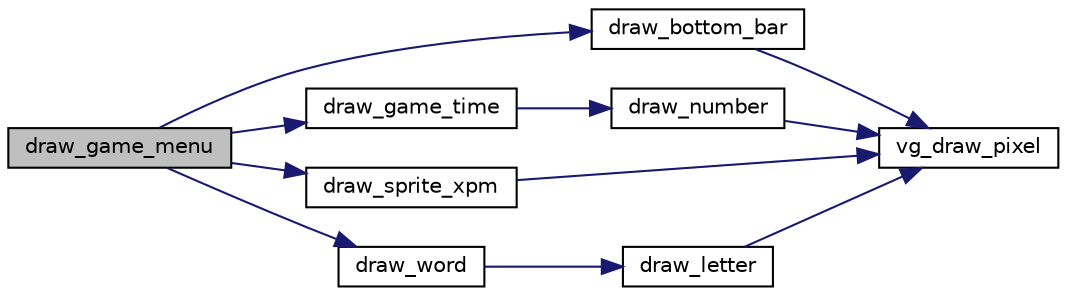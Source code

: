 digraph "draw_game_menu"
{
 // LATEX_PDF_SIZE
  edge [fontname="Helvetica",fontsize="10",labelfontname="Helvetica",labelfontsize="10"];
  node [fontname="Helvetica",fontsize="10",shape=record];
  rankdir="LR";
  Node1 [label="draw_game_menu",height=0.2,width=0.4,color="black", fillcolor="grey75", style="filled", fontcolor="black",tooltip="Draws the game menu on the screen."];
  Node1 -> Node2 [color="midnightblue",fontsize="10",style="solid",fontname="Helvetica"];
  Node2 [label="draw_bottom_bar",height=0.2,width=0.4,color="black", fillcolor="white", style="filled",URL="$view_8c.html#aef8638ecb12b4ebdcfa0d7dae437129f",tooltip="Draws a bottom bar on the screen with the specified dimensions, color, and square parameters."];
  Node2 -> Node3 [color="midnightblue",fontsize="10",style="solid",fontname="Helvetica"];
  Node3 [label="vg_draw_pixel",height=0.2,width=0.4,color="black", fillcolor="white", style="filled",URL="$graphics__card_8c.html#a08c498ffeb0a3962e3b7711b57397741",tooltip="Draws a pixel at the specified coordinates with the given color."];
  Node1 -> Node4 [color="midnightblue",fontsize="10",style="solid",fontname="Helvetica"];
  Node4 [label="draw_game_time",height=0.2,width=0.4,color="black", fillcolor="white", style="filled",URL="$view_8c.html#ab3bf18436e0b405afd0e0a421d0fa218",tooltip="Draws the game time on the screen."];
  Node4 -> Node5 [color="midnightblue",fontsize="10",style="solid",fontname="Helvetica"];
  Node5 [label="draw_number",height=0.2,width=0.4,color="black", fillcolor="white", style="filled",URL="$view_8c.html#a58e061d468ef13a6a2099c9b31a3590a",tooltip="Draws a number on the screen at the specified coordinates using a sprite and index."];
  Node5 -> Node3 [color="midnightblue",fontsize="10",style="solid",fontname="Helvetica"];
  Node1 -> Node6 [color="midnightblue",fontsize="10",style="solid",fontname="Helvetica"];
  Node6 [label="draw_sprite_xpm",height=0.2,width=0.4,color="black", fillcolor="white", style="filled",URL="$view_8c.html#a6db4230a0003a09515d78b790d8ec52d",tooltip="Draws a sprite on the screen at the specified coordinates."];
  Node6 -> Node3 [color="midnightblue",fontsize="10",style="solid",fontname="Helvetica"];
  Node1 -> Node7 [color="midnightblue",fontsize="10",style="solid",fontname="Helvetica"];
  Node7 [label="draw_word",height=0.2,width=0.4,color="black", fillcolor="white", style="filled",URL="$view_8c.html#aed96ed9277344b909ab5661c5328cc82",tooltip="Draws a word on the screen at the specified coordinates with the given color."];
  Node7 -> Node8 [color="midnightblue",fontsize="10",style="solid",fontname="Helvetica"];
  Node8 [label="draw_letter",height=0.2,width=0.4,color="black", fillcolor="white", style="filled",URL="$view_8c.html#a52a272d2eb515c2608e7f61aecc0e7d8",tooltip="Draws a letter on the screen at the specified coordinates with the given color."];
  Node8 -> Node3 [color="midnightblue",fontsize="10",style="solid",fontname="Helvetica"];
}
